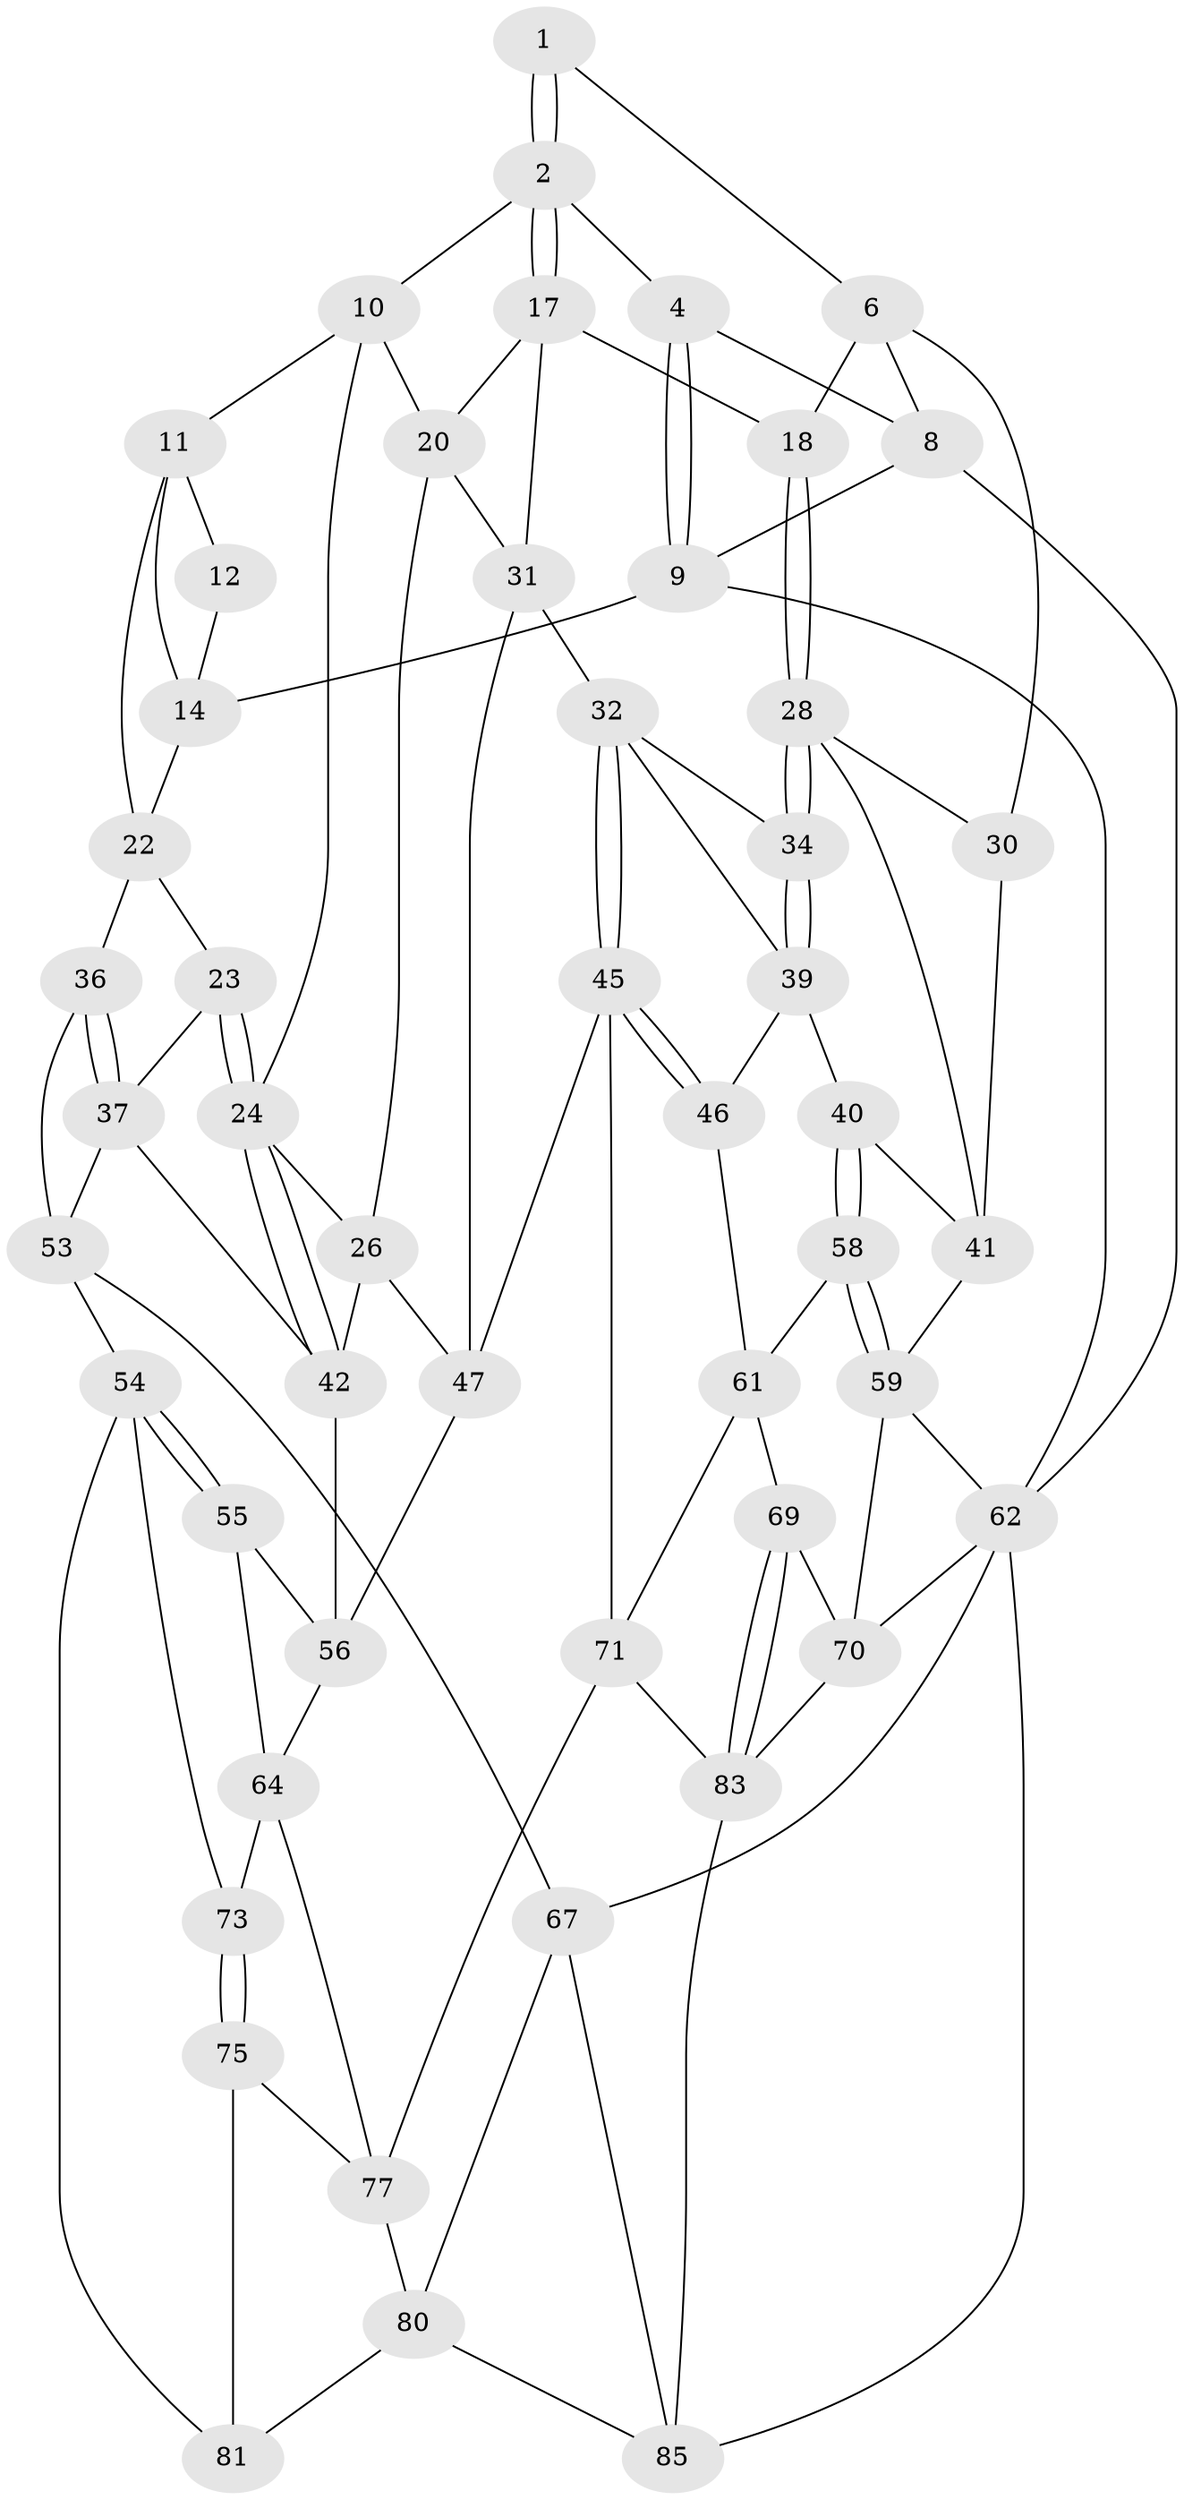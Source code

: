 // Generated by graph-tools (version 1.1) at 2025/52/02/27/25 19:52:38]
// undirected, 51 vertices, 110 edges
graph export_dot {
graph [start="1"]
  node [color=gray90,style=filled];
  1 [pos="+0.14630203123617289+0.07345453438205674"];
  2 [pos="+0.31901000205203106+0.19829058088971263",super="+3"];
  4 [pos="+0.5323251468290657+0",super="+5"];
  6 [pos="+0.08329874981113229+0.23696121224791375",super="+7"];
  8 [pos="+0+0"];
  9 [pos="+1+0",super="+13"];
  10 [pos="+0.6105290026862352+0.203479931932919",super="+19"];
  11 [pos="+0.7735193958898527+0.22237877200575434",super="+16"];
  12 [pos="+0.9210888547835022+0.056050765394395984"];
  14 [pos="+1+0.31497187855623443",super="+15"];
  17 [pos="+0.3009958081818444+0.2434244169762472",super="+21"];
  18 [pos="+0.1717679076468021+0.2951544812261481"];
  20 [pos="+0.5605840454177003+0.29905883551480433",super="+27"];
  22 [pos="+0.8579800474093935+0.3186930665523937",super="+35"];
  23 [pos="+0.8543964651888923+0.3240960781436321"];
  24 [pos="+0.7034681840548901+0.4021246020201202",super="+25"];
  26 [pos="+0.5616845371466347+0.4472793189130777",super="+50"];
  28 [pos="+0.1644456188880103+0.32351447577038467",super="+29"];
  30 [pos="+0+0.312980796026592"];
  31 [pos="+0.3659864881335168+0.3761667390563497",super="+38"];
  32 [pos="+0.30637046347296676+0.4302352029386281",super="+33"];
  34 [pos="+0.24448139222700382+0.43536405872464956"];
  36 [pos="+1+0.5170562471351595"];
  37 [pos="+0.8527989936100555+0.43685058096485413",super="+43"];
  39 [pos="+0.19481914601123293+0.47683850765981395",super="+44"];
  40 [pos="+0.1485133361153564+0.48525343460170756"];
  41 [pos="+0.11870283741013235+0.4169384657056722",super="+52"];
  42 [pos="+0.7044339614233649+0.40845366800865457",super="+51"];
  45 [pos="+0.3338831791244306+0.6198232892359352",super="+49"];
  46 [pos="+0.28721929409568453+0.6084723189917289"];
  47 [pos="+0.4442432173520209+0.5628057148916435",super="+48"];
  53 [pos="+0.8333556103195295+0.6180033313045945",super="+57"];
  54 [pos="+0.8233227139460503+0.6247950407450864",super="+72"];
  55 [pos="+0.7039988657833364+0.58189543083795"];
  56 [pos="+0.6765308228065241+0.5424083940103289",super="+63"];
  58 [pos="+0.1237280080910017+0.581112308750733"];
  59 [pos="+0+0.6647811753183125",super="+60"];
  61 [pos="+0.20343321382373247+0.6178707880683323",super="+68"];
  62 [pos="+0+1",super="+66"];
  64 [pos="+0.6187104113695399+0.6759810802298869",super="+65"];
  67 [pos="+1+0.6778355117897826",super="+79"];
  69 [pos="+0.116701486656629+0.8064555303509526"];
  70 [pos="+0.08191253622665076+0.8041678500271272",super="+88"];
  71 [pos="+0.2956599583307253+0.7773237734201538",super="+82"];
  73 [pos="+0.794135259928328+0.6615963590301922",super="+74"];
  75 [pos="+0.6699141581737295+0.7735545377862098",super="+76"];
  77 [pos="+0.634041786697556+0.9537434991902967",super="+78"];
  80 [pos="+0.8744921674888995+0.8065982014797596",super="+84"];
  81 [pos="+0.8304801359430074+0.7202633940684596"];
  83 [pos="+0.2683300515836664+0.9981731920905509",super="+87"];
  85 [pos="+1+1",super="+86"];
  1 -- 2;
  1 -- 2;
  1 -- 6;
  2 -- 17;
  2 -- 17;
  2 -- 10;
  2 -- 4;
  4 -- 9;
  4 -- 9;
  4 -- 8;
  6 -- 18;
  6 -- 8;
  6 -- 30;
  8 -- 62;
  8 -- 9;
  9 -- 62;
  9 -- 14;
  10 -- 11;
  10 -- 20;
  10 -- 24;
  11 -- 12;
  11 -- 22;
  11 -- 14;
  12 -- 14;
  14 -- 22;
  17 -- 18;
  17 -- 20;
  17 -- 31;
  18 -- 28;
  18 -- 28;
  20 -- 26;
  20 -- 31;
  22 -- 23;
  22 -- 36;
  23 -- 24;
  23 -- 24;
  23 -- 37;
  24 -- 42;
  24 -- 42;
  24 -- 26;
  26 -- 47;
  26 -- 42;
  28 -- 34;
  28 -- 34;
  28 -- 41;
  28 -- 30;
  30 -- 41;
  31 -- 32;
  31 -- 47;
  32 -- 45;
  32 -- 45;
  32 -- 34;
  32 -- 39;
  34 -- 39;
  34 -- 39;
  36 -- 37;
  36 -- 37;
  36 -- 53;
  37 -- 42;
  37 -- 53;
  39 -- 40;
  39 -- 46;
  40 -- 41;
  40 -- 58;
  40 -- 58;
  41 -- 59;
  42 -- 56;
  45 -- 46;
  45 -- 46;
  45 -- 71;
  45 -- 47;
  46 -- 61;
  47 -- 56;
  53 -- 54;
  53 -- 67;
  54 -- 55;
  54 -- 55;
  54 -- 73;
  54 -- 81;
  55 -- 56;
  55 -- 64;
  56 -- 64;
  58 -- 59;
  58 -- 59;
  58 -- 61;
  59 -- 70;
  59 -- 62;
  61 -- 69;
  61 -- 71;
  62 -- 70;
  62 -- 67;
  62 -- 85;
  64 -- 73;
  64 -- 77;
  67 -- 80;
  67 -- 85;
  69 -- 70;
  69 -- 83;
  69 -- 83;
  70 -- 83;
  71 -- 83;
  71 -- 77;
  73 -- 75 [weight=2];
  73 -- 75;
  75 -- 81;
  75 -- 77;
  77 -- 80;
  80 -- 81;
  80 -- 85;
  83 -- 85;
}
